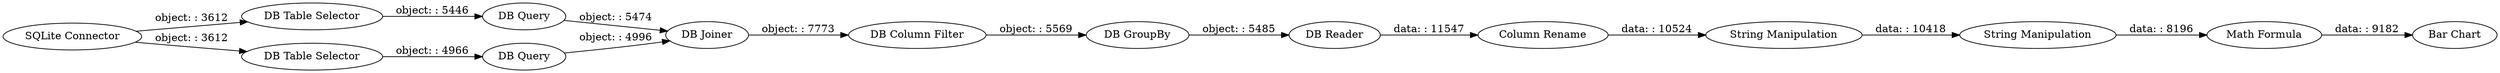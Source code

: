 digraph {
	"910385034602477166_17" [label="String Manipulation"]
	"910385034602477166_2" [label="DB Table Selector"]
	"910385034602477166_18" [label="String Manipulation"]
	"910385034602477166_4" [label="DB Joiner"]
	"910385034602477166_3" [label="DB Table Selector"]
	"910385034602477166_10" [label="DB GroupBy"]
	"910385034602477166_21" [label="DB Query"]
	"910385034602477166_8" [label="DB Column Filter"]
	"910385034602477166_20" [label="DB Query"]
	"910385034602477166_14" [label="DB Reader"]
	"910385034602477166_16" [label="Column Rename"]
	"910385034602477166_15" [label="Math Formula"]
	"910385034602477166_19" [label="Bar Chart"]
	"910385034602477166_13" [label="SQLite Connector"]
	"910385034602477166_21" -> "910385034602477166_4" [label="object: : 5474"]
	"910385034602477166_2" -> "910385034602477166_21" [label="object: : 5446"]
	"910385034602477166_20" -> "910385034602477166_4" [label="object: : 4996"]
	"910385034602477166_17" -> "910385034602477166_18" [label="data: : 10418"]
	"910385034602477166_18" -> "910385034602477166_15" [label="data: : 8196"]
	"910385034602477166_4" -> "910385034602477166_8" [label="object: : 7773"]
	"910385034602477166_10" -> "910385034602477166_14" [label="object: : 5485"]
	"910385034602477166_16" -> "910385034602477166_17" [label="data: : 10524"]
	"910385034602477166_13" -> "910385034602477166_2" [label="object: : 3612"]
	"910385034602477166_13" -> "910385034602477166_3" [label="object: : 3612"]
	"910385034602477166_14" -> "910385034602477166_16" [label="data: : 11547"]
	"910385034602477166_15" -> "910385034602477166_19" [label="data: : 9182"]
	"910385034602477166_3" -> "910385034602477166_20" [label="object: : 4966"]
	"910385034602477166_8" -> "910385034602477166_10" [label="object: : 5569"]
	rankdir=LR
}
